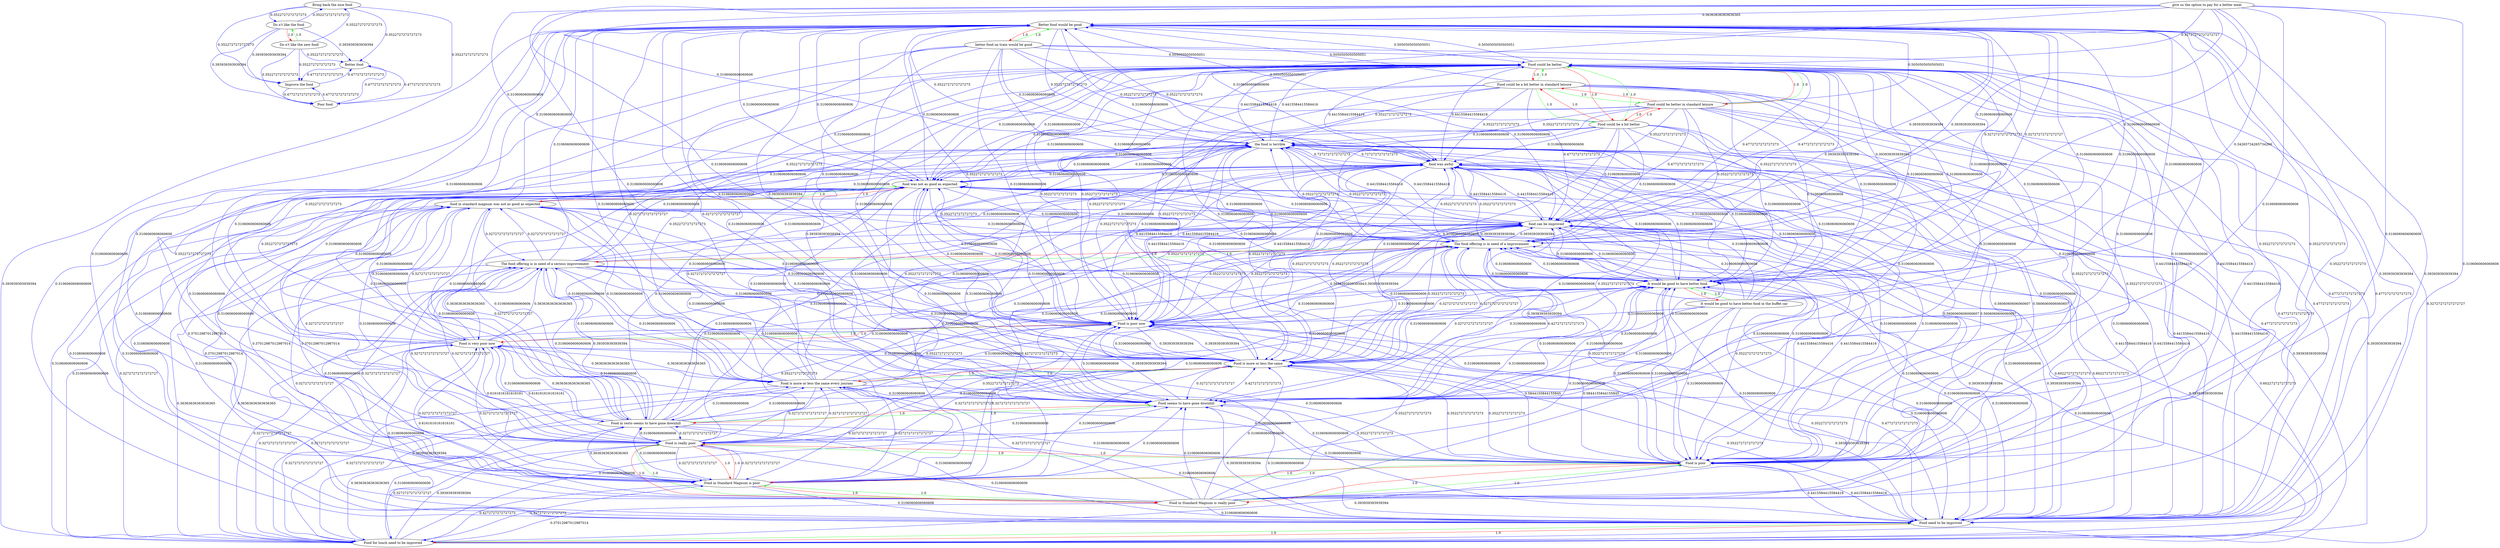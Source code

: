 digraph rawGraph {
"Better food";"Better food would be good";"Bring back the nice food";"Do n't like the new food";"Do n't like the food";"Food could be a bit better in standard leisure";"Food could be better in standard leisure";"Food could be better";"Food could be a bit better";"Food for lunch need to be improved";"Food need to be improved";"Food in Standard Magnum is really poor";"Food in Standard Magnum is poor";"Food is poor";"Food is really poor";"Food in resto seems to have gone downhill";"Food seems to have gone downhill";"Food is more or less the same every journey";"Food is more or less the same";"Food is very poor now";"Food is poor now";"Improve the food";"It would be good to have better food in the buffet car";"It would be good to have better food";"Poor food";"The food offering is in need of a serious improvement";"The food offering is in need of a improvement";"better food on train would be good";"food can be improved";"food in standard magnum was not as good as expected";"food was not as good as expected";"food was awful";"give us the option to pay for a better meal";"the food is terrible";"Do n't like the new food" -> "Do n't like the food" [label=1.0] [color=green]
"Do n't like the food" -> "Do n't like the new food" [label=1.0] [color=red]
"Do n't like the food" -> "Bring back the nice food" [label=0.3522727272727273] [color=blue]
"Bring back the nice food" -> "Do n't like the food" [label=0.3522727272727273] [color=blue]
"Food could be a bit better in standard leisure" -> "Food could be better in standard leisure" [label=1.0] [color=green]
"Food could be better in standard leisure" -> "Food could be better" [label=1.0] [color=green]
"Food could be a bit better in standard leisure" -> "Food could be a bit better" [label=1.0] [color=green]
"Food could be a bit better" -> "Food could be better" [label=1.0] [color=green]
"Food could be a bit better in standard leisure" -> "Food could be better" [label=1.0] [color=green]
"Food could be better in standard leisure" -> "Food could be a bit better in standard leisure" [label=1.0] [color=red]
"Food could be better in standard leisure" -> "Food could be a bit better" [label=1.0] [color=red]
"Food could be better" -> "Food could be a bit better in standard leisure" [label=1.0] [color=red]
"Food could be better" -> "Food could be better in standard leisure" [label=1.0] [color=red]
"Food could be better" -> "Food could be a bit better" [label=1.0] [color=red]
"Food could be a bit better" -> "Food could be a bit better in standard leisure" [label=1.0] [color=red]
"Food could be a bit better" -> "Food could be better in standard leisure" [label=1.0] [color=red]
"Better food would be good" -> "Food could be better" [label=0.5050505050505051] [color=blue]
"Food could be better" -> "Better food would be good" [label=0.5050505050505051] [color=blue]
"Food could be a bit better in standard leisure" -> "Better food would be good" [label=0.5050505050505051] [color=blue]
"Food could be better in standard leisure" -> "Better food would be good" [label=0.5050505050505051] [color=blue]
"Food could be a bit better" -> "Better food would be good" [label=0.5050505050505051] [color=blue]
"Food for lunch need to be improved" -> "Food need to be improved" [label=1.0] [color=green]
"Food need to be improved" -> "Food for lunch need to be improved" [label=1.0] [color=red]
"Food could be better" -> "Food need to be improved" [label=0.4772727272727273] [color=blue]
"Food need to be improved" -> "Food could be better" [label=0.4772727272727273] [color=blue]
"Food need to be improved" -> "Better food would be good" [label=0.393939393939394] [color=blue]
"Better food would be good" -> "Food need to be improved" [label=0.393939393939394] [color=blue]
"Food could be a bit better in standard leisure" -> "Food need to be improved" [label=0.4772727272727273] [color=blue]
"Food could be better in standard leisure" -> "Food need to be improved" [label=0.4772727272727273] [color=blue]
"Food could be a bit better" -> "Food need to be improved" [label=0.4772727272727273] [color=blue]
"Food in Standard Magnum is really poor" -> "Food in Standard Magnum is poor" [label=1.0] [color=green]
"Food in Standard Magnum is poor" -> "Food is poor" [label=1.0] [color=green]
"Food in Standard Magnum is really poor" -> "Food is really poor" [label=1.0] [color=green]
"Food is really poor" -> "Food is poor" [label=1.0] [color=green]
"Food in Standard Magnum is really poor" -> "Food is poor" [label=1.0] [color=green]
"Food in Standard Magnum is poor" -> "Food in Standard Magnum is really poor" [label=1.0] [color=red]
"Food in Standard Magnum is poor" -> "Food is really poor" [label=1.0] [color=red]
"Food is poor" -> "Food in Standard Magnum is really poor" [label=1.0] [color=red]
"Food is poor" -> "Food in Standard Magnum is poor" [label=1.0] [color=red]
"Food is poor" -> "Food is really poor" [label=1.0] [color=red]
"Food is really poor" -> "Food in Standard Magnum is really poor" [label=1.0] [color=red]
"Food is really poor" -> "Food in Standard Magnum is poor" [label=1.0] [color=red]
"Food could be better" -> "Food is poor" [label=0.4415584415584416] [color=blue]
"Food is poor" -> "Food could be better" [label=0.4415584415584416] [color=blue]
"Better food would be good" -> "Food is poor" [label=0.3522727272727273] [color=blue]
"Food is poor" -> "Better food would be good" [label=0.3522727272727273] [color=blue]
"Food is poor" -> "Food need to be improved" [label=0.4415584415584416] [color=blue]
"Food need to be improved" -> "Food is poor" [label=0.4415584415584416] [color=blue]
"Food for lunch need to be improved" -> "Food is really poor" [label=0.393939393939394] [color=blue]
"Food for lunch need to be improved" -> "Food in Standard Magnum is poor" [label=0.4272727272727273] [color=blue]
"Food in Standard Magnum is poor" -> "Food for lunch need to be improved" [label=0.4272727272727273] [color=blue]
"Food in Standard Magnum is really poor" -> "Food could be better" [label=0.4415584415584416] [color=blue]
"Food in Standard Magnum is really poor" -> "Better food would be good" [label=0.3522727272727273] [color=blue]
"Food in resto seems to have gone downhill" -> "Food seems to have gone downhill" [label=1.0] [color=green]
"Food seems to have gone downhill" -> "Food in resto seems to have gone downhill" [label=1.0] [color=red]
"Food seems to have gone downhill" -> "Food could be better" [label=0.393939393939394] [color=blue]
"Food seems to have gone downhill" -> "Better food would be good" [label=0.32727272727272727] [color=blue]
"Food seems to have gone downhill" -> "Food need to be improved" [label=0.393939393939394] [color=blue]
"Food in resto seems to have gone downhill" -> "Food for lunch need to be improved" [label=0.36363636363636365] [color=blue]
"Food seems to have gone downhill" -> "Food is poor" [label=0.3522727272727273] [color=blue]
"Food in resto seems to have gone downhill" -> "Food is really poor" [label=0.32727272727272727] [color=blue]
"Food in resto seems to have gone downhill" -> "Food in Standard Magnum is poor" [label=0.36363636363636365] [color=blue]
"Food is more or less the same every journey" -> "Food is more or less the same" [label=1.0] [color=green]
"Food is more or less the same" -> "Food is more or less the same every journey" [label=1.0] [color=red]
"Food need to be improved" -> "Food is more or less the same" [label=0.393939393939394] [color=blue]
"Food is more or less the same" -> "Food seems to have gone downhill" [label=0.32727272727272727] [color=blue]
"Food seems to have gone downhill" -> "Food is more or less the same" [label=0.4272727272727273] [color=blue]
"Food in resto seems to have gone downhill" -> "Food is more or less the same every journey" [label=0.3106060606060606] [color=blue]
"Food is more or less the same every journey" -> "Food in resto seems to have gone downhill" [label=0.3106060606060606] [color=blue]
"Food is more or less the same" -> "Food is poor" [label=0.3522727272727273] [color=blue]
"Food is poor" -> "Food is more or less the same" [label=0.3522727272727273] [color=blue]
"Food is really poor" -> "Food is more or less the same every journey" [label=0.32727272727272727] [color=blue]
"Food is more or less the same every journey" -> "Food is really poor" [label=0.32727272727272727] [color=blue]
"Food is very poor now" -> "Food is poor now" [label=1.0] [color=green]
"Food is poor now" -> "Food is very poor now" [label=1.0] [color=red]
"Food could be better" -> "Food is poor now" [label=0.3522727272727273] [color=blue]
"Food is poor now" -> "Food could be better" [label=0.3522727272727273] [color=blue]
"Food is poor now" -> "Food need to be improved" [label=0.3522727272727273] [color=blue]
"Food need to be improved" -> "Food is poor now" [label=0.4772727272727273] [color=blue]
"Food for lunch need to be improved" -> "Food is very poor now" [label=0.32727272727272727] [color=blue]
"Food is very poor now" -> "Food for lunch need to be improved" [label=0.32727272727272727] [color=blue]
"Food is more or less the same" -> "Food is poor now" [label=0.393939393939394] [color=blue]
"Food is poor now" -> "Food is more or less the same" [label=0.393939393939394] [color=blue]
"Food is more or less the same every journey" -> "Food is very poor now" [label=0.36363636363636365] [color=blue]
"Food is very poor now" -> "Food is more or less the same every journey" [label=0.36363636363636365] [color=blue]
"Food seems to have gone downhill" -> "Food is poor now" [label=0.393939393939394] [color=blue]
"Food in resto seems to have gone downhill" -> "Food is very poor now" [label=0.36363636363636365] [color=blue]
"Food is poor" -> "Food is poor now" [label=0.5844155844155845] [color=blue]
"Food is poor now" -> "Food is poor" [label=0.5844155844155845] [color=blue]
"Food is really poor" -> "Food is very poor now" [label=0.6161616161616161] [color=blue]
"Food in Standard Magnum is poor" -> "Food is very poor now" [label=0.32727272727272727] [color=blue]
"Food is very poor now" -> "Food is really poor" [label=0.6161616161616161] [color=blue]
"Food is very poor now" -> "Food in Standard Magnum is poor" [label=0.32727272727272727] [color=blue]
"Food could be a bit better in standard leisure" -> "Food is poor now" [label=0.3522727272727273] [color=blue]
"Food could be better in standard leisure" -> "Food is poor now" [label=0.3522727272727273] [color=blue]
"Food could be a bit better" -> "Food is poor now" [label=0.3522727272727273] [color=blue]
"Food in Standard Magnum is really poor" -> "Food is poor now" [label=0.3522727272727273] [color=blue]
"Food is very poor now" -> "Food could be better" [label=0.3522727272727273] [color=blue]
"Better food" -> "Improve the food" [label=0.4772727272727273] [color=blue]
"Improve the food" -> "Better food" [label=0.4772727272727273] [color=blue]
"Do n't like the food" -> "Improve the food" [label=0.393939393939394] [color=blue]
"It would be good to have better food in the buffet car" -> "It would be good to have better food" [label=1.0] [color=green]
"It would be good to have better food" -> "It would be good to have better food in the buffet car" [label=1.0] [color=red]
"It would be good to have better food" -> "Better food would be good" [label=0.3106060606060606] [color=blue]
"Better food would be good" -> "It would be good to have better food" [label=0.3106060606060606] [color=blue]
"Food seems to have gone downhill" -> "It would be good to have better food" [label=0.3106060606060606] [color=blue]
"Improve the food" -> "Poor food" [label=0.4772727272727273] [color=blue]
"Poor food" -> "Improve the food" [label=0.4772727272727273] [color=blue]
"Better food" -> "Poor food" [label=0.4772727272727273] [color=blue]
"Poor food" -> "Better food" [label=0.4772727272727273] [color=blue]
"The food offering is in need of a serious improvement" -> "The food offering is in need of a improvement" [label=1.0] [color=green]
"The food offering is in need of a improvement" -> "The food offering is in need of a serious improvement" [label=1.0] [color=red]
"The food offering is in need of a improvement" -> "Food could be better" [label=0.393939393939394] [color=blue]
"Food could be better" -> "The food offering is in need of a improvement" [label=0.393939393939394] [color=blue]
"Food seems to have gone downhill" -> "The food offering is in need of a improvement" [label=0.4272727272727273] [color=blue]
"The food offering is in need of a improvement" -> "Food seems to have gone downhill" [label=0.32727272727272727] [color=blue]
"Food in resto seems to have gone downhill" -> "The food offering is in need of a serious improvement" [label=0.393939393939394] [color=blue]
"The food offering is in need of a serious improvement" -> "Food in resto seems to have gone downhill" [label=0.3106060606060606] [color=blue]
"Food is poor" -> "The food offering is in need of a improvement" [label=0.3522727272727273] [color=blue]
"The food offering is in need of a improvement" -> "Food is poor" [label=0.3522727272727273] [color=blue]
"Food is really poor" -> "The food offering is in need of a serious improvement" [label=0.32727272727272727] [color=blue]
"The food offering is in need of a serious improvement" -> "Food is really poor" [label=0.32727272727272727] [color=blue]
"The food offering is in need of a improvement" -> "Better food would be good" [label=0.32727272727272727] [color=blue]
"Better food would be good" -> "The food offering is in need of a improvement" [label=0.32727272727272727] [color=blue]
"The food offering is in need of a improvement" -> "Food is poor now" [label=0.393939393939394] [color=blue]
"Food is poor now" -> "The food offering is in need of a improvement" [label=0.393939393939394] [color=blue]
"Food is very poor now" -> "The food offering is in need of a serious improvement" [label=0.36363636363636365] [color=blue]
"The food offering is in need of a serious improvement" -> "Food is very poor now" [label=0.36363636363636365] [color=blue]
"The food offering is in need of a improvement" -> "Food need to be improved" [label=0.393939393939394] [color=blue]
"Food need to be improved" -> "The food offering is in need of a improvement" [label=0.393939393939394] [color=blue]
"Food for lunch need to be improved" -> "The food offering is in need of a serious improvement" [label=0.36363636363636365] [color=blue]
"The food offering is in need of a serious improvement" -> "Food for lunch need to be improved" [label=0.36363636363636365] [color=blue]
"Food is more or less the same" -> "The food offering is in need of a improvement" [label=0.32727272727272727] [color=blue]
"The food offering is in need of a improvement" -> "Food is more or less the same" [label=0.32727272727272727] [color=blue]
"Food is more or less the same every journey" -> "The food offering is in need of a serious improvement" [label=0.3106060606060606] [color=blue]
"The food offering is in need of a serious improvement" -> "Food is more or less the same every journey" [label=0.3106060606060606] [color=blue]
"better food on train would be good" -> "Better food would be good" [label=1.0] [color=green]
"Better food would be good" -> "better food on train would be good" [label=1.0] [color=red]
"better food on train would be good" -> "Food could be better" [label=0.5050505050505051] [color=blue]
"better food on train would be good" -> "It would be good to have better food" [label=0.3106060606060606] [color=blue]
"Food could be better" -> "food can be improved" [label=0.4772727272727273] [color=blue]
"food can be improved" -> "Food could be better" [label=0.4772727272727273] [color=blue]
"Food seems to have gone downhill" -> "food can be improved" [label=0.393939393939394] [color=blue]
"food can be improved" -> "Food is poor" [label=0.4415584415584416] [color=blue]
"Food is poor" -> "food can be improved" [label=0.4415584415584416] [color=blue]
"food can be improved" -> "Better food would be good" [label=0.393939393939394] [color=blue]
"Better food would be good" -> "food can be improved" [label=0.393939393939394] [color=blue]
"food can be improved" -> "Food is poor now" [label=0.3522727272727273] [color=blue]
"Food is poor now" -> "food can be improved" [label=0.3522727272727273] [color=blue]
"Food need to be improved" -> "food can be improved" [label=0.6022727272727273] [color=blue]
"food can be improved" -> "Food need to be improved" [label=0.6022727272727273] [color=blue]
"food can be improved" -> "The food offering is in need of a improvement" [label=0.393939393939394] [color=blue]
"The food offering is in need of a improvement" -> "food can be improved" [label=0.393939393939394] [color=blue]
"food in standard magnum was not as good as expected" -> "food was not as good as expected" [label=1.0] [color=green]
"food was not as good as expected" -> "food in standard magnum was not as good as expected" [label=1.0] [color=red]
"Food seems to have gone downhill" -> "food was not as good as expected" [label=0.3106060606060606] [color=blue]
"Food in Standard Magnum is poor" -> "food in standard magnum was not as good as expected" [label=0.37012987012987014] [color=blue]
"food in standard magnum was not as good as expected" -> "Food in Standard Magnum is poor" [label=0.37012987012987014] [color=blue]
"Food is more or less the same" -> "food was not as good as expected" [label=0.3106060606060606] [color=blue]
"food was not as good as expected" -> "Food is more or less the same" [label=0.3106060606060606] [color=blue]
"The food offering is in need of a serious improvement" -> "food in standard magnum was not as good as expected" [label=0.32727272727272727] [color=blue]
"food in standard magnum was not as good as expected" -> "The food offering is in need of a serious improvement" [label=0.32727272727272727] [color=blue]
"food was awful" -> "Food could be better" [label=0.4415584415584416] [color=blue]
"Food could be better" -> "food was awful" [label=0.4415584415584416] [color=blue]
"food was awful" -> "food can be improved" [label=0.4415584415584416] [color=blue]
"food can be improved" -> "food was awful" [label=0.4415584415584416] [color=blue]
"Food seems to have gone downhill" -> "food was awful" [label=0.3522727272727273] [color=blue]
"food was awful" -> "Food is poor" [label=0.5606060606060607] [color=blue]
"Food is poor" -> "food was awful" [label=0.5606060606060607] [color=blue]
"Better food would be good" -> "food was awful" [label=0.3522727272727273] [color=blue]
"food was awful" -> "Better food would be good" [label=0.3522727272727273] [color=blue]
"food was awful" -> "Food is poor now" [label=0.4415584415584416] [color=blue]
"Food is poor now" -> "food was awful" [label=0.4415584415584416] [color=blue]
"Food need to be improved" -> "food was awful" [label=0.4415584415584416] [color=blue]
"food was awful" -> "Food need to be improved" [label=0.4415584415584416] [color=blue]
"Food is more or less the same" -> "food was awful" [label=0.3522727272727273] [color=blue]
"food was awful" -> "Food is more or less the same" [label=0.3522727272727273] [color=blue]
"food was awful" -> "The food offering is in need of a improvement" [label=0.3522727272727273] [color=blue]
"The food offering is in need of a improvement" -> "food was awful" [label=0.3522727272727273] [color=blue]
"give us the option to pay for a better meal" -> "Food could be better" [label=0.32727272727272727] [color=blue]
"give us the option to pay for a better meal" -> "It would be good to have better food" [label=0.34265734265734266] [color=blue]
"give us the option to pay for a better meal" -> "Better food would be good" [label=0.36363636363636365] [color=blue]
"the food is terrible" -> "Food could be better" [label=0.4415584415584416] [color=blue]
"Food could be better" -> "the food is terrible" [label=0.4415584415584416] [color=blue]
"the food is terrible" -> "food can be improved" [label=0.4415584415584416] [color=blue]
"food can be improved" -> "the food is terrible" [label=0.4415584415584416] [color=blue]
"Food seems to have gone downhill" -> "the food is terrible" [label=0.3522727272727273] [color=blue]
"Food is poor" -> "the food is terrible" [label=0.5606060606060607] [color=blue]
"the food is terrible" -> "Food is poor" [label=0.5606060606060607] [color=blue]
"the food is terrible" -> "Better food would be good" [label=0.3522727272727273] [color=blue]
"Better food would be good" -> "the food is terrible" [label=0.3522727272727273] [color=blue]
"Food is poor now" -> "the food is terrible" [label=0.4415584415584416] [color=blue]
"the food is terrible" -> "Food is poor now" [label=0.4415584415584416] [color=blue]
"the food is terrible" -> "Food need to be improved" [label=0.4415584415584416] [color=blue]
"Food need to be improved" -> "the food is terrible" [label=0.4415584415584416] [color=blue]
"the food is terrible" -> "Food is more or less the same" [label=0.3522727272727273] [color=blue]
"Food is more or less the same" -> "the food is terrible" [label=0.3522727272727273] [color=blue]
"food was awful" -> "the food is terrible" [label=0.7272727272727273] [color=blue]
"the food is terrible" -> "food was awful" [label=0.7272727272727273] [color=blue]
"the food is terrible" -> "The food offering is in need of a improvement" [label=0.3522727272727273] [color=blue]
"The food offering is in need of a improvement" -> "the food is terrible" [label=0.3522727272727273] [color=blue]
"Better food would be good" -> "Food is poor now" [label=0.3522727272727273] [color=blue]
"Better food would be good" -> "Food seems to have gone downhill" [label=0.32727272727272727] [color=blue]
"Better food would be good" -> "Food is more or less the same" [label=0.393939393939394] [color=blue]
"Bring back the nice food" -> "Improve the food" [label=0.3522727272727273] [color=blue]
"Do n't like the new food" -> "Bring back the nice food" [label=0.3522727272727273] [color=blue]
"Do n't like the new food" -> "Improve the food" [label=0.3522727272727273] [color=blue]
"Do n't like the food" -> "Better food" [label=0.393939393939394] [color=blue]
"Do n't like the food" -> "Poor food" [label=0.393939393939394] [color=blue]
"Food could be a bit better in standard leisure" -> "It would be good to have better food" [label=0.3106060606060606] [color=blue]
"Food could be a bit better in standard leisure" -> "food can be improved" [label=0.4772727272727273] [color=blue]
"Food could be a bit better in standard leisure" -> "Food seems to have gone downhill" [label=0.3106060606060606] [color=blue]
"Food could be a bit better in standard leisure" -> "Food is more or less the same" [label=0.3106060606060606] [color=blue]
"Food could be a bit better in standard leisure" -> "the food is terrible" [label=0.3522727272727273] [color=blue]
"Food could be a bit better in standard leisure" -> "The food offering is in need of a improvement" [label=0.3522727272727273] [color=blue]
"Food could be a bit better in standard leisure" -> "food was awful" [label=0.3522727272727273] [color=blue]
"Food could be a bit better in standard leisure" -> "Food is poor" [label=0.3522727272727273] [color=blue]
"Food could be better in standard leisure" -> "It would be good to have better food" [label=0.3106060606060606] [color=blue]
"Food could be better in standard leisure" -> "food can be improved" [label=0.4772727272727273] [color=blue]
"Food could be better in standard leisure" -> "Food seems to have gone downhill" [label=0.3106060606060606] [color=blue]
"Food could be better in standard leisure" -> "Food is more or less the same" [label=0.3106060606060606] [color=blue]
"Food could be better in standard leisure" -> "the food is terrible" [label=0.3522727272727273] [color=blue]
"Food could be better in standard leisure" -> "The food offering is in need of a improvement" [label=0.3522727272727273] [color=blue]
"Food could be better in standard leisure" -> "food was awful" [label=0.3522727272727273] [color=blue]
"Food could be better in standard leisure" -> "Food is poor" [label=0.3522727272727273] [color=blue]
"Food could be better" -> "It would be good to have better food" [label=0.3106060606060606] [color=blue]
"Food could be better" -> "Food seems to have gone downhill" [label=0.3106060606060606] [color=blue]
"Food could be better" -> "Food is more or less the same" [label=0.3106060606060606] [color=blue]
"Food could be a bit better" -> "It would be good to have better food" [label=0.3106060606060606] [color=blue]
"Food could be a bit better" -> "food can be improved" [label=0.3106060606060606] [color=blue]
"Food could be a bit better" -> "Food seems to have gone downhill" [label=0.3106060606060606] [color=blue]
"Food could be a bit better" -> "Food is more or less the same" [label=0.3106060606060606] [color=blue]
"Food could be a bit better" -> "the food is terrible" [label=0.3106060606060606] [color=blue]
"Food could be a bit better" -> "The food offering is in need of a improvement" [label=0.3106060606060606] [color=blue]
"Food could be a bit better" -> "food was awful" [label=0.3106060606060606] [color=blue]
"Food could be a bit better" -> "Food is poor" [label=0.3106060606060606] [color=blue]
"Food for lunch need to be improved" -> "Food could be better" [label=0.32727272727272727] [color=blue]
"Food for lunch need to be improved" -> "food can be improved" [label=0.6022727272727273] [color=blue]
"Food for lunch need to be improved" -> "Better food would be good" [label=0.393939393939394] [color=blue]
"Food for lunch need to be improved" -> "food in standard magnum was not as good as expected" [label=0.32727272727272727] [color=blue]
"Food for lunch need to be improved" -> "Food is poor now" [label=0.32727272727272727] [color=blue]
"Food for lunch need to be improved" -> "Food is more or less the same" [label=0.393939393939394] [color=blue]
"Food for lunch need to be improved" -> "Food in resto seems to have gone downhill" [label=0.3106060606060606] [color=blue]
"Food for lunch need to be improved" -> "the food is terrible" [label=0.393939393939394] [color=blue]
"Food for lunch need to be improved" -> "The food offering is in need of a improvement" [label=0.393939393939394] [color=blue]
"Food for lunch need to be improved" -> "food was awful" [label=0.393939393939394] [color=blue]
"Food for lunch need to be improved" -> "Food is poor" [label=0.393939393939394] [color=blue]
"Food for lunch need to be improved" -> "Food is more or less the same every journey" [label=0.32727272727272727] [color=blue]
"Food need to be improved" -> "It would be good to have better food" [label=0.3106060606060606] [color=blue]
"Food need to be improved" -> "food was not as good as expected" [label=0.3106060606060606] [color=blue]
"Food need to be improved" -> "Food seems to have gone downhill" [label=0.3106060606060606] [color=blue]
"Food in Standard Magnum is really poor" -> "It would be good to have better food" [label=0.3106060606060606] [color=blue]
"Food in Standard Magnum is really poor" -> "food can be improved" [label=0.3106060606060606] [color=blue]
"Food in Standard Magnum is really poor" -> "food in standard magnum was not as good as expected" [label=0.37012987012987014] [color=blue]
"Food in Standard Magnum is really poor" -> "Food seems to have gone downhill" [label=0.3106060606060606] [color=blue]
"Food in Standard Magnum is really poor" -> "The food offering is in need of a serious improvement" [label=0.32727272727272727] [color=blue]
"Food in Standard Magnum is really poor" -> "Food is more or less the same every journey" [label=0.32727272727272727] [color=blue]
"Food in Standard Magnum is really poor" -> "Food is very poor now" [label=0.6161616161616161] [color=blue]
"Food in Standard Magnum is really poor" -> "Food need to be improved" [label=0.3106060606060606] [color=blue]
"Food in Standard Magnum is really poor" -> "Food is more or less the same" [label=0.3106060606060606] [color=blue]
"Food in Standard Magnum is really poor" -> "the food is terrible" [label=0.3106060606060606] [color=blue]
"Food in Standard Magnum is really poor" -> "Food for lunch need to be improved" [label=0.37012987012987014] [color=blue]
"Food in Standard Magnum is really poor" -> "food was awful" [label=0.3106060606060606] [color=blue]
"Food in Standard Magnum is really poor" -> "The food offering is in need of a improvement" [label=0.3106060606060606] [color=blue]
"Food in Standard Magnum is poor" -> "Food could be better" [label=0.32727272727272727] [color=blue]
"Food in Standard Magnum is poor" -> "food can be improved" [label=0.4272727272727273] [color=blue]
"Food in Standard Magnum is poor" -> "The food offering is in need of a serious improvement" [label=0.32727272727272727] [color=blue]
"Food in Standard Magnum is poor" -> "Food in resto seems to have gone downhill" [label=0.3106060606060606] [color=blue]
"Food in Standard Magnum is poor" -> "Food is more or less the same every journey" [label=0.32727272727272727] [color=blue]
"Food in Standard Magnum is poor" -> "Better food would be good" [label=0.3106060606060606] [color=blue]
"Food in Standard Magnum is poor" -> "food was not as good as expected" [label=0.37012987012987014] [color=blue]
"Food in Standard Magnum is poor" -> "Food is poor now" [label=0.32727272727272727] [color=blue]
"Food in Standard Magnum is poor" -> "Food need to be improved" [label=0.3106060606060606] [color=blue]
"Food in Standard Magnum is poor" -> "Food is more or less the same" [label=0.3106060606060606] [color=blue]
"Food in Standard Magnum is poor" -> "Food is really poor" [label=0.32727272727272727] [color=blue]
"Food in Standard Magnum is poor" -> "the food is terrible" [label=0.3106060606060606] [color=blue]
"Food in Standard Magnum is poor" -> "The food offering is in need of a improvement" [label=0.3106060606060606] [color=blue]
"Food in Standard Magnum is poor" -> "food was awful" [label=0.3106060606060606] [color=blue]
"Food is poor" -> "It would be good to have better food" [label=0.3106060606060606] [color=blue]
"Food is poor" -> "Food seems to have gone downhill" [label=0.3106060606060606] [color=blue]
"Food is poor" -> "food was not as good as expected" [label=0.3106060606060606] [color=blue]
"Food is really poor" -> "It would be good to have better food" [label=0.3106060606060606] [color=blue]
"Food is really poor" -> "Food could be better" [label=0.3522727272727273] [color=blue]
"Food is really poor" -> "food can be improved" [label=0.3106060606060606] [color=blue]
"Food is really poor" -> "food in standard magnum was not as good as expected" [label=0.32727272727272727] [color=blue]
"Food is really poor" -> "Food seems to have gone downhill" [label=0.3106060606060606] [color=blue]
"Food is really poor" -> "Food in resto seems to have gone downhill" [label=0.3106060606060606] [color=blue]
"Food is really poor" -> "Better food would be good" [label=0.3106060606060606] [color=blue]
"Food is really poor" -> "food was not as good as expected" [label=0.3106060606060606] [color=blue]
"Food is really poor" -> "Food is poor now" [label=0.3522727272727273] [color=blue]
"Food is really poor" -> "Food need to be improved" [label=0.3106060606060606] [color=blue]
"Food is really poor" -> "Food is more or less the same" [label=0.32727272727272727] [color=blue]
"Food is really poor" -> "the food is terrible" [label=0.3106060606060606] [color=blue]
"Food is really poor" -> "Food for lunch need to be improved" [label=0.32727272727272727] [color=blue]
"Food is really poor" -> "food was awful" [label=0.3106060606060606] [color=blue]
"Food is really poor" -> "The food offering is in need of a improvement" [label=0.3106060606060606] [color=blue]
"Food is really poor" -> "Food in Standard Magnum is poor" [label=0.32727272727272727] [color=blue]
"Food in resto seems to have gone downhill" -> "It would be good to have better food" [label=0.3106060606060606] [color=blue]
"Food in resto seems to have gone downhill" -> "Food could be better" [label=0.3522727272727273] [color=blue]
"Food in resto seems to have gone downhill" -> "food can be improved" [label=0.3106060606060606] [color=blue]
"Food in resto seems to have gone downhill" -> "food in standard magnum was not as good as expected" [label=0.32727272727272727] [color=blue]
"Food in resto seems to have gone downhill" -> "Food is poor" [label=0.3106060606060606] [color=blue]
"Food in resto seems to have gone downhill" -> "Better food would be good" [label=0.3106060606060606] [color=blue]
"Food in resto seems to have gone downhill" -> "food was not as good as expected" [label=0.3106060606060606] [color=blue]
"Food in resto seems to have gone downhill" -> "Food is poor now" [label=0.3522727272727273] [color=blue]
"Food in resto seems to have gone downhill" -> "Food need to be improved" [label=0.3106060606060606] [color=blue]
"Food in resto seems to have gone downhill" -> "Food is more or less the same" [label=0.3106060606060606] [color=blue]
"Food in resto seems to have gone downhill" -> "the food is terrible" [label=0.3106060606060606] [color=blue]
"Food in resto seems to have gone downhill" -> "The food offering is in need of a improvement" [label=0.3106060606060606] [color=blue]
"Food in resto seems to have gone downhill" -> "food was awful" [label=0.3106060606060606] [color=blue]
"Food is more or less the same every journey" -> "It would be good to have better food" [label=0.3106060606060606] [color=blue]
"Food is more or less the same every journey" -> "Food could be better" [label=0.3522727272727273] [color=blue]
"Food is more or less the same every journey" -> "food can be improved" [label=0.3106060606060606] [color=blue]
"Food is more or less the same every journey" -> "food in standard magnum was not as good as expected" [label=0.3106060606060606] [color=blue]
"Food is more or less the same every journey" -> "Food seems to have gone downhill" [label=0.3106060606060606] [color=blue]
"Food is more or less the same every journey" -> "Food is poor" [label=0.3106060606060606] [color=blue]
"Food is more or less the same every journey" -> "Better food would be good" [label=0.3106060606060606] [color=blue]
"Food is more or less the same every journey" -> "food was not as good as expected" [label=0.3106060606060606] [color=blue]
"Food is more or less the same every journey" -> "Food is poor now" [label=0.3522727272727273] [color=blue]
"Food is more or less the same every journey" -> "Food need to be improved" [label=0.3106060606060606] [color=blue]
"Food is more or less the same every journey" -> "the food is terrible" [label=0.3106060606060606] [color=blue]
"Food is more or less the same every journey" -> "Food for lunch need to be improved" [label=0.32727272727272727] [color=blue]
"Food is more or less the same every journey" -> "The food offering is in need of a improvement" [label=0.3106060606060606] [color=blue]
"Food is more or less the same every journey" -> "food was awful" [label=0.3106060606060606] [color=blue]
"Food is more or less the same every journey" -> "Food in Standard Magnum is poor" [label=0.32727272727272727] [color=blue]
"Food is more or less the same" -> "It would be good to have better food" [label=0.3106060606060606] [color=blue]
"Food is more or less the same" -> "Food could be better" [label=0.3522727272727273] [color=blue]
"Food is more or less the same" -> "food can be improved" [label=0.3522727272727273] [color=blue]
"Food is more or less the same" -> "Better food would be good" [label=0.3106060606060606] [color=blue]
"Food is more or less the same" -> "Food need to be improved" [label=0.3522727272727273] [color=blue]
"Food is very poor now" -> "It would be good to have better food" [label=0.3106060606060606] [color=blue]
"Food is very poor now" -> "food can be improved" [label=0.3106060606060606] [color=blue]
"Food is very poor now" -> "food in standard magnum was not as good as expected" [label=0.32727272727272727] [color=blue]
"Food is very poor now" -> "Food seems to have gone downhill" [label=0.3106060606060606] [color=blue]
"Food is very poor now" -> "Food in resto seems to have gone downhill" [label=0.3106060606060606] [color=blue]
"Food is very poor now" -> "Food is poor" [label=0.3106060606060606] [color=blue]
"Food is very poor now" -> "Better food would be good" [label=0.3106060606060606] [color=blue]
"Food is very poor now" -> "food was not as good as expected" [label=0.3106060606060606] [color=blue]
"Food is very poor now" -> "Food need to be improved" [label=0.3106060606060606] [color=blue]
"Food is very poor now" -> "Food is more or less the same" [label=0.3106060606060606] [color=blue]
"Food is very poor now" -> "the food is terrible" [label=0.3106060606060606] [color=blue]
"Food is very poor now" -> "The food offering is in need of a improvement" [label=0.3106060606060606] [color=blue]
"Food is very poor now" -> "food was awful" [label=0.3106060606060606] [color=blue]
"Food is poor now" -> "It would be good to have better food" [label=0.3106060606060606] [color=blue]
"Food is poor now" -> "Food seems to have gone downhill" [label=0.3106060606060606] [color=blue]
"Food is poor now" -> "Better food would be good" [label=0.3106060606060606] [color=blue]
"Food is poor now" -> "food was not as good as expected" [label=0.3106060606060606] [color=blue]
"It would be good to have better food in the buffet car" -> "Better food would be good" [label=0.3106060606060606] [color=blue]
"It would be good to have better food" -> "Food could be better" [label=0.3106060606060606] [color=blue]
"It would be good to have better food" -> "food can be improved" [label=0.3106060606060606] [color=blue]
"It would be good to have better food" -> "Food seems to have gone downhill" [label=0.3106060606060606] [color=blue]
"It would be good to have better food" -> "Food is poor" [label=0.3106060606060606] [color=blue]
"It would be good to have better food" -> "Food is poor now" [label=0.3106060606060606] [color=blue]
"It would be good to have better food" -> "Food need to be improved" [label=0.3106060606060606] [color=blue]
"It would be good to have better food" -> "Food is more or less the same" [label=0.3106060606060606] [color=blue]
"It would be good to have better food" -> "the food is terrible" [label=0.3106060606060606] [color=blue]
"It would be good to have better food" -> "The food offering is in need of a improvement" [label=0.3106060606060606] [color=blue]
"It would be good to have better food" -> "food was awful" [label=0.3106060606060606] [color=blue]
"The food offering is in need of a serious improvement" -> "It would be good to have better food" [label=0.3106060606060606] [color=blue]
"The food offering is in need of a serious improvement" -> "Food could be better" [label=0.3522727272727273] [color=blue]
"The food offering is in need of a serious improvement" -> "food can be improved" [label=0.3106060606060606] [color=blue]
"The food offering is in need of a serious improvement" -> "Food seems to have gone downhill" [label=0.3106060606060606] [color=blue]
"The food offering is in need of a serious improvement" -> "Food is poor" [label=0.3106060606060606] [color=blue]
"The food offering is in need of a serious improvement" -> "Better food would be good" [label=0.3106060606060606] [color=blue]
"The food offering is in need of a serious improvement" -> "Food is poor now" [label=0.3106060606060606] [color=blue]
"The food offering is in need of a serious improvement" -> "food was not as good as expected" [label=0.3106060606060606] [color=blue]
"The food offering is in need of a serious improvement" -> "Food need to be improved" [label=0.3106060606060606] [color=blue]
"The food offering is in need of a serious improvement" -> "Food is more or less the same" [label=0.3106060606060606] [color=blue]
"The food offering is in need of a serious improvement" -> "the food is terrible" [label=0.3106060606060606] [color=blue]
"The food offering is in need of a serious improvement" -> "food was awful" [label=0.3106060606060606] [color=blue]
"The food offering is in need of a serious improvement" -> "Food in Standard Magnum is poor" [label=0.3106060606060606] [color=blue]
"The food offering is in need of a improvement" -> "It would be good to have better food" [label=0.3106060606060606] [color=blue]
"The food offering is in need of a improvement" -> "food was not as good as expected" [label=0.3106060606060606] [color=blue]
"better food on train would be good" -> "food can be improved" [label=0.3106060606060606] [color=blue]
"better food on train would be good" -> "Food seems to have gone downhill" [label=0.3106060606060606] [color=blue]
"better food on train would be good" -> "Food is poor" [label=0.3106060606060606] [color=blue]
"better food on train would be good" -> "Food is poor now" [label=0.3106060606060606] [color=blue]
"better food on train would be good" -> "Food need to be improved" [label=0.3106060606060606] [color=blue]
"better food on train would be good" -> "Food is more or less the same" [label=0.3106060606060606] [color=blue]
"better food on train would be good" -> "the food is terrible" [label=0.3106060606060606] [color=blue]
"better food on train would be good" -> "The food offering is in need of a improvement" [label=0.3106060606060606] [color=blue]
"better food on train would be good" -> "food was awful" [label=0.3106060606060606] [color=blue]
"food can be improved" -> "It would be good to have better food" [label=0.3106060606060606] [color=blue]
"food can be improved" -> "Food seems to have gone downhill" [label=0.3106060606060606] [color=blue]
"food can be improved" -> "food was not as good as expected" [label=0.3106060606060606] [color=blue]
"food can be improved" -> "Food is more or less the same" [label=0.3106060606060606] [color=blue]
"food in standard magnum was not as good as expected" -> "Food could be better" [label=0.3106060606060606] [color=blue]
"food in standard magnum was not as good as expected" -> "It would be good to have better food" [label=0.3106060606060606] [color=blue]
"food in standard magnum was not as good as expected" -> "food can be improved" [label=0.3106060606060606] [color=blue]
"food in standard magnum was not as good as expected" -> "Food seems to have gone downhill" [label=0.3106060606060606] [color=blue]
"food in standard magnum was not as good as expected" -> "Food in resto seems to have gone downhill" [label=0.3106060606060606] [color=blue]
"food in standard magnum was not as good as expected" -> "Food is poor" [label=0.3106060606060606] [color=blue]
"food in standard magnum was not as good as expected" -> "Food is more or less the same every journey" [label=0.3106060606060606] [color=blue]
"food in standard magnum was not as good as expected" -> "Better food would be good" [label=0.3106060606060606] [color=blue]
"food in standard magnum was not as good as expected" -> "Food is very poor now" [label=0.3106060606060606] [color=blue]
"food in standard magnum was not as good as expected" -> "Food is poor now" [label=0.3106060606060606] [color=blue]
"food in standard magnum was not as good as expected" -> "Food need to be improved" [label=0.3106060606060606] [color=blue]
"food in standard magnum was not as good as expected" -> "Food is more or less the same" [label=0.3106060606060606] [color=blue]
"food in standard magnum was not as good as expected" -> "Food is really poor" [label=0.3106060606060606] [color=blue]
"food in standard magnum was not as good as expected" -> "the food is terrible" [label=0.3106060606060606] [color=blue]
"food in standard magnum was not as good as expected" -> "Food for lunch need to be improved" [label=0.3106060606060606] [color=blue]
"food in standard magnum was not as good as expected" -> "The food offering is in need of a improvement" [label=0.3106060606060606] [color=blue]
"food in standard magnum was not as good as expected" -> "food was awful" [label=0.3106060606060606] [color=blue]
"food was not as good as expected" -> "It would be good to have better food" [label=0.3106060606060606] [color=blue]
"food was not as good as expected" -> "Food could be better" [label=0.3106060606060606] [color=blue]
"food was not as good as expected" -> "food can be improved" [label=0.3106060606060606] [color=blue]
"food was not as good as expected" -> "Food seems to have gone downhill" [label=0.3106060606060606] [color=blue]
"food was not as good as expected" -> "Food is poor" [label=0.3106060606060606] [color=blue]
"food was not as good as expected" -> "Better food would be good" [label=0.3106060606060606] [color=blue]
"food was not as good as expected" -> "Food is poor now" [label=0.3106060606060606] [color=blue]
"food was not as good as expected" -> "Food need to be improved" [label=0.3106060606060606] [color=blue]
"food was not as good as expected" -> "the food is terrible" [label=0.3106060606060606] [color=blue]
"food was not as good as expected" -> "The food offering is in need of a improvement" [label=0.3106060606060606] [color=blue]
"food was not as good as expected" -> "food was awful" [label=0.3106060606060606] [color=blue]
"food was awful" -> "It would be good to have better food" [label=0.3106060606060606] [color=blue]
"food was awful" -> "Food seems to have gone downhill" [label=0.3106060606060606] [color=blue]
"food was awful" -> "food was not as good as expected" [label=0.3106060606060606] [color=blue]
"give us the option to pay for a better meal" -> "food can be improved" [label=0.3106060606060606] [color=blue]
"give us the option to pay for a better meal" -> "Food seems to have gone downhill" [label=0.3106060606060606] [color=blue]
"give us the option to pay for a better meal" -> "Food is poor" [label=0.3106060606060606] [color=blue]
"give us the option to pay for a better meal" -> "Food is poor now" [label=0.3106060606060606] [color=blue]
"give us the option to pay for a better meal" -> "Food need to be improved" [label=0.3106060606060606] [color=blue]
"give us the option to pay for a better meal" -> "Food is more or less the same" [label=0.3106060606060606] [color=blue]
"give us the option to pay for a better meal" -> "the food is terrible" [label=0.3106060606060606] [color=blue]
"give us the option to pay for a better meal" -> "The food offering is in need of a improvement" [label=0.3106060606060606] [color=blue]
"give us the option to pay for a better meal" -> "food was awful" [label=0.3106060606060606] [color=blue]
"the food is terrible" -> "It would be good to have better food" [label=0.3106060606060606] [color=blue]
"the food is terrible" -> "Food seems to have gone downhill" [label=0.3106060606060606] [color=blue]
"the food is terrible" -> "food was not as good as expected" [label=0.3106060606060606] [color=blue]
"Better food would be good" -> "food was not as good as expected" [label=0.3106060606060606] [color=blue]
"Bring back the nice food" -> "Better food" [label=0.3522727272727273] [color=blue]
"Bring back the nice food" -> "Poor food" [label=0.3522727272727273] [color=blue]
"Do n't like the new food" -> "Better food" [label=0.3522727272727273] [color=blue]
"Do n't like the new food" -> "Poor food" [label=0.3522727272727273] [color=blue]
"Food could be a bit better in standard leisure" -> "food was not as good as expected" [label=0.3106060606060606] [color=blue]
"Food could be better in standard leisure" -> "food was not as good as expected" [label=0.3106060606060606] [color=blue]
"Food could be better" -> "food was not as good as expected" [label=0.3106060606060606] [color=blue]
"Food could be a bit better" -> "food was not as good as expected" [label=0.3106060606060606] [color=blue]
"Food for lunch need to be improved" -> "It would be good to have better food" [label=0.3106060606060606] [color=blue]
"Food for lunch need to be improved" -> "Food seems to have gone downhill" [label=0.3106060606060606] [color=blue]
"Food for lunch need to be improved" -> "food was not as good as expected" [label=0.3106060606060606] [color=blue]
"Food in Standard Magnum is really poor" -> "Food in resto seems to have gone downhill" [label=0.3106060606060606] [color=blue]
"Food in Standard Magnum is really poor" -> "food was not as good as expected" [label=0.3106060606060606] [color=blue]
"Food in Standard Magnum is poor" -> "It would be good to have better food" [label=0.3106060606060606] [color=blue]
"Food in Standard Magnum is poor" -> "Food seems to have gone downhill" [label=0.3106060606060606] [color=blue]
"It would be good to have better food in the buffet car" -> "Food could be better" [label=0.3106060606060606] [color=blue]
"It would be good to have better food in the buffet car" -> "food can be improved" [label=0.3106060606060606] [color=blue]
"It would be good to have better food in the buffet car" -> "Food seems to have gone downhill" [label=0.3106060606060606] [color=blue]
"It would be good to have better food in the buffet car" -> "Food is poor" [label=0.3106060606060606] [color=blue]
"It would be good to have better food in the buffet car" -> "food was not as good as expected" [label=0.3106060606060606] [color=blue]
"It would be good to have better food in the buffet car" -> "Food is poor now" [label=0.3106060606060606] [color=blue]
"It would be good to have better food in the buffet car" -> "Food need to be improved" [label=0.3106060606060606] [color=blue]
"It would be good to have better food in the buffet car" -> "Food is more or less the same" [label=0.3106060606060606] [color=blue]
"It would be good to have better food in the buffet car" -> "the food is terrible" [label=0.3106060606060606] [color=blue]
"It would be good to have better food in the buffet car" -> "The food offering is in need of a improvement" [label=0.3106060606060606] [color=blue]
"It would be good to have better food in the buffet car" -> "food was awful" [label=0.3106060606060606] [color=blue]
"It would be good to have better food" -> "food was not as good as expected" [label=0.3106060606060606] [color=blue]
"better food on train would be good" -> "food was not as good as expected" [label=0.3106060606060606] [color=blue]
"give us the option to pay for a better meal" -> "food was not as good as expected" [label=0.3106060606060606] [color=blue]
}